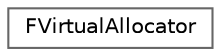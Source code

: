 digraph "Graphical Class Hierarchy"
{
 // INTERACTIVE_SVG=YES
 // LATEX_PDF_SIZE
  bgcolor="transparent";
  edge [fontname=Helvetica,fontsize=10,labelfontname=Helvetica,labelfontsize=10];
  node [fontname=Helvetica,fontsize=10,shape=box,height=0.2,width=0.4];
  rankdir="LR";
  Node0 [id="Node000000",label="FVirtualAllocator",height=0.2,width=0.4,color="grey40", fillcolor="white", style="filled",URL="$dd/d35/classFVirtualAllocator.html",tooltip=" "];
}
